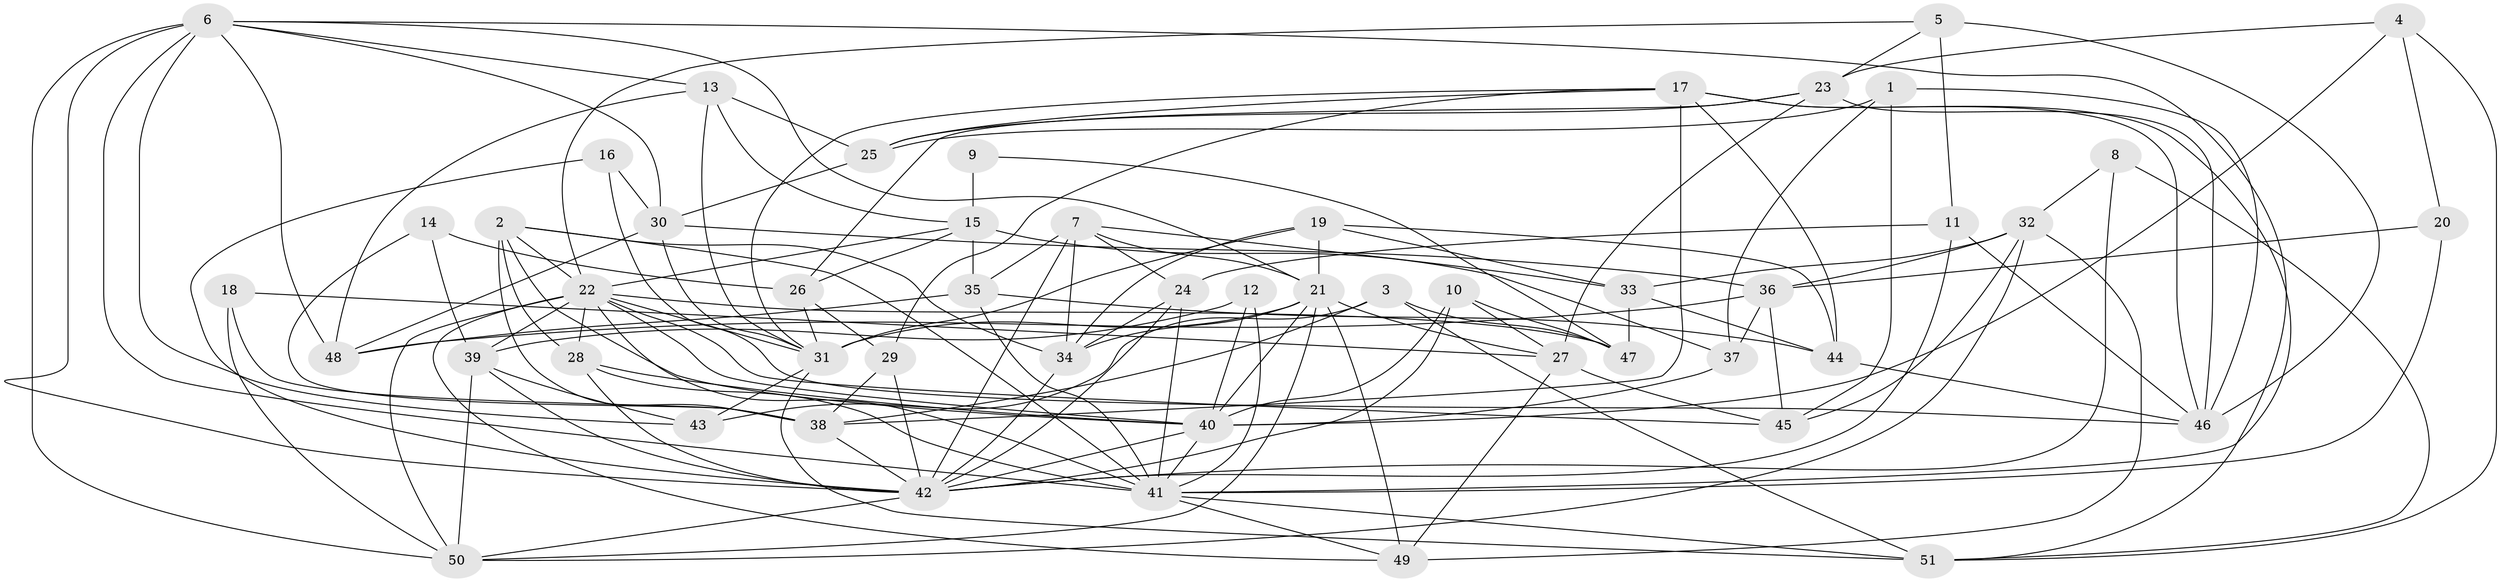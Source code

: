 // original degree distribution, {5: 0.19801980198019803, 3: 0.2376237623762376, 4: 0.31683168316831684, 6: 0.10891089108910891, 7: 0.019801980198019802, 2: 0.1188118811881188}
// Generated by graph-tools (version 1.1) at 2025/50/03/09/25 03:50:07]
// undirected, 51 vertices, 145 edges
graph export_dot {
graph [start="1"]
  node [color=gray90,style=filled];
  1;
  2;
  3;
  4;
  5;
  6;
  7;
  8;
  9;
  10;
  11;
  12;
  13;
  14;
  15;
  16;
  17;
  18;
  19;
  20;
  21;
  22;
  23;
  24;
  25;
  26;
  27;
  28;
  29;
  30;
  31;
  32;
  33;
  34;
  35;
  36;
  37;
  38;
  39;
  40;
  41;
  42;
  43;
  44;
  45;
  46;
  47;
  48;
  49;
  50;
  51;
  1 -- 25 [weight=1.0];
  1 -- 37 [weight=1.0];
  1 -- 45 [weight=1.0];
  1 -- 46 [weight=1.0];
  2 -- 22 [weight=1.0];
  2 -- 28 [weight=1.0];
  2 -- 34 [weight=1.0];
  2 -- 38 [weight=1.0];
  2 -- 40 [weight=1.0];
  2 -- 41 [weight=1.0];
  3 -- 38 [weight=1.0];
  3 -- 43 [weight=1.0];
  3 -- 47 [weight=1.0];
  3 -- 51 [weight=1.0];
  4 -- 20 [weight=1.0];
  4 -- 23 [weight=1.0];
  4 -- 40 [weight=1.0];
  4 -- 51 [weight=1.0];
  5 -- 11 [weight=1.0];
  5 -- 22 [weight=1.0];
  5 -- 23 [weight=1.0];
  5 -- 46 [weight=1.0];
  6 -- 13 [weight=1.0];
  6 -- 21 [weight=1.0];
  6 -- 30 [weight=1.0];
  6 -- 41 [weight=2.0];
  6 -- 42 [weight=1.0];
  6 -- 43 [weight=1.0];
  6 -- 48 [weight=1.0];
  6 -- 50 [weight=1.0];
  6 -- 51 [weight=1.0];
  7 -- 21 [weight=1.0];
  7 -- 24 [weight=1.0];
  7 -- 33 [weight=1.0];
  7 -- 34 [weight=1.0];
  7 -- 35 [weight=1.0];
  7 -- 42 [weight=1.0];
  8 -- 32 [weight=1.0];
  8 -- 42 [weight=1.0];
  8 -- 51 [weight=1.0];
  9 -- 15 [weight=1.0];
  9 -- 47 [weight=1.0];
  10 -- 27 [weight=1.0];
  10 -- 40 [weight=1.0];
  10 -- 42 [weight=1.0];
  10 -- 47 [weight=1.0];
  11 -- 24 [weight=1.0];
  11 -- 42 [weight=1.0];
  11 -- 46 [weight=1.0];
  12 -- 39 [weight=1.0];
  12 -- 40 [weight=1.0];
  12 -- 41 [weight=1.0];
  13 -- 15 [weight=1.0];
  13 -- 25 [weight=1.0];
  13 -- 31 [weight=1.0];
  13 -- 48 [weight=1.0];
  14 -- 26 [weight=1.0];
  14 -- 38 [weight=1.0];
  14 -- 39 [weight=1.0];
  15 -- 22 [weight=1.0];
  15 -- 26 [weight=1.0];
  15 -- 35 [weight=1.0];
  15 -- 37 [weight=1.0];
  16 -- 30 [weight=1.0];
  16 -- 42 [weight=1.0];
  16 -- 46 [weight=1.0];
  17 -- 25 [weight=1.0];
  17 -- 29 [weight=1.0];
  17 -- 31 [weight=1.0];
  17 -- 38 [weight=1.0];
  17 -- 41 [weight=1.0];
  17 -- 44 [weight=1.0];
  17 -- 46 [weight=1.0];
  18 -- 27 [weight=1.0];
  18 -- 38 [weight=1.0];
  18 -- 50 [weight=1.0];
  19 -- 21 [weight=1.0];
  19 -- 31 [weight=1.0];
  19 -- 33 [weight=1.0];
  19 -- 34 [weight=1.0];
  19 -- 44 [weight=1.0];
  20 -- 36 [weight=1.0];
  20 -- 41 [weight=1.0];
  21 -- 27 [weight=1.0];
  21 -- 31 [weight=1.0];
  21 -- 34 [weight=1.0];
  21 -- 40 [weight=1.0];
  21 -- 49 [weight=1.0];
  21 -- 50 [weight=1.0];
  22 -- 28 [weight=1.0];
  22 -- 31 [weight=2.0];
  22 -- 39 [weight=1.0];
  22 -- 40 [weight=1.0];
  22 -- 41 [weight=1.0];
  22 -- 45 [weight=1.0];
  22 -- 47 [weight=1.0];
  22 -- 49 [weight=1.0];
  22 -- 50 [weight=1.0];
  23 -- 25 [weight=1.0];
  23 -- 26 [weight=1.0];
  23 -- 27 [weight=1.0];
  23 -- 46 [weight=2.0];
  24 -- 34 [weight=1.0];
  24 -- 41 [weight=1.0];
  24 -- 42 [weight=1.0];
  25 -- 30 [weight=1.0];
  26 -- 29 [weight=1.0];
  26 -- 31 [weight=1.0];
  27 -- 45 [weight=1.0];
  27 -- 49 [weight=1.0];
  28 -- 40 [weight=1.0];
  28 -- 41 [weight=1.0];
  28 -- 42 [weight=1.0];
  29 -- 38 [weight=1.0];
  29 -- 42 [weight=1.0];
  30 -- 31 [weight=1.0];
  30 -- 36 [weight=1.0];
  30 -- 48 [weight=1.0];
  31 -- 43 [weight=1.0];
  31 -- 51 [weight=1.0];
  32 -- 33 [weight=1.0];
  32 -- 36 [weight=1.0];
  32 -- 45 [weight=1.0];
  32 -- 49 [weight=1.0];
  32 -- 50 [weight=1.0];
  33 -- 44 [weight=1.0];
  33 -- 47 [weight=1.0];
  34 -- 42 [weight=1.0];
  35 -- 41 [weight=1.0];
  35 -- 44 [weight=1.0];
  35 -- 48 [weight=1.0];
  36 -- 37 [weight=1.0];
  36 -- 45 [weight=2.0];
  36 -- 48 [weight=1.0];
  37 -- 40 [weight=1.0];
  38 -- 42 [weight=1.0];
  39 -- 42 [weight=1.0];
  39 -- 43 [weight=1.0];
  39 -- 50 [weight=1.0];
  40 -- 41 [weight=1.0];
  40 -- 42 [weight=1.0];
  41 -- 49 [weight=1.0];
  41 -- 51 [weight=1.0];
  42 -- 50 [weight=1.0];
  44 -- 46 [weight=1.0];
}
